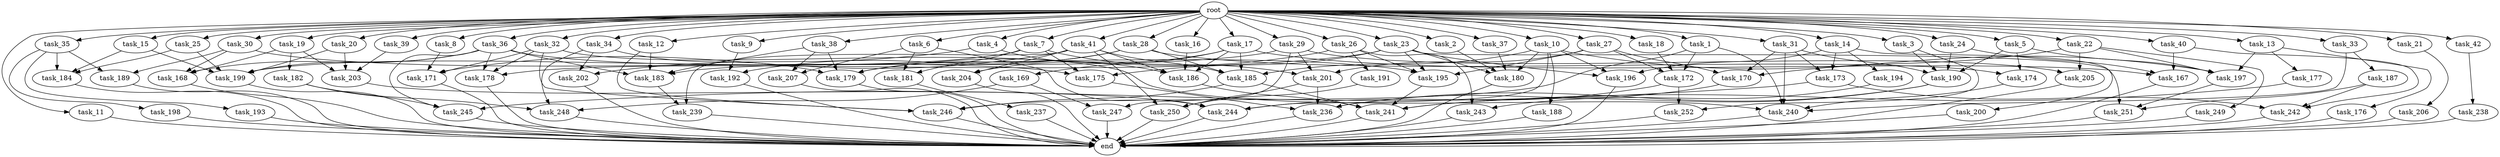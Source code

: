 digraph G {
  root [size="0.000000"];
  task_1 [size="102.400000"];
  task_2 [size="102.400000"];
  task_3 [size="102.400000"];
  task_4 [size="102.400000"];
  task_5 [size="102.400000"];
  task_6 [size="102.400000"];
  task_7 [size="102.400000"];
  task_8 [size="102.400000"];
  task_9 [size="102.400000"];
  task_10 [size="102.400000"];
  task_11 [size="102.400000"];
  task_12 [size="102.400000"];
  task_13 [size="102.400000"];
  task_14 [size="102.400000"];
  task_15 [size="102.400000"];
  task_16 [size="102.400000"];
  task_17 [size="102.400000"];
  task_18 [size="102.400000"];
  task_19 [size="102.400000"];
  task_20 [size="102.400000"];
  task_21 [size="102.400000"];
  task_22 [size="102.400000"];
  task_23 [size="102.400000"];
  task_24 [size="102.400000"];
  task_25 [size="102.400000"];
  task_26 [size="102.400000"];
  task_27 [size="102.400000"];
  task_28 [size="102.400000"];
  task_29 [size="102.400000"];
  task_30 [size="102.400000"];
  task_31 [size="102.400000"];
  task_32 [size="102.400000"];
  task_33 [size="102.400000"];
  task_34 [size="102.400000"];
  task_35 [size="102.400000"];
  task_36 [size="102.400000"];
  task_37 [size="102.400000"];
  task_38 [size="102.400000"];
  task_39 [size="102.400000"];
  task_40 [size="102.400000"];
  task_41 [size="102.400000"];
  task_42 [size="102.400000"];
  task_167 [size="107374182400.000000"];
  task_168 [size="133143986176.000000"];
  task_169 [size="54975581388.800003"];
  task_170 [size="92771293593.600006"];
  task_171 [size="98784247808.000000"];
  task_172 [size="193273528320.000000"];
  task_173 [size="11166914969.600000"];
  task_174 [size="29205777612.800003"];
  task_175 [size="103938208563.200012"];
  task_176 [size="85899345920.000000"];
  task_177 [size="85899345920.000000"];
  task_178 [size="115105123532.800003"];
  task_179 [size="150323855360.000000"];
  task_180 [size="146028888064.000000"];
  task_181 [size="85899345920.000000"];
  task_182 [size="21474836480.000000"];
  task_183 [size="97925254348.800003"];
  task_184 [size="104797202022.400009"];
  task_185 [size="112528143155.200012"];
  task_186 [size="78168404787.199997"];
  task_187 [size="42090679500.800003"];
  task_188 [size="42090679500.800003"];
  task_189 [size="77309411328.000000"];
  task_190 [size="77309411328.000000"];
  task_191 [size="42090679500.800003"];
  task_192 [size="93630287052.800003"];
  task_193 [size="7730941132.800000"];
  task_194 [size="7730941132.800000"];
  task_195 [size="173516678758.400024"];
  task_196 [size="53257594470.400002"];
  task_197 [size="152900835737.600006"];
  task_198 [size="7730941132.800000"];
  task_199 [size="191555541401.600006"];
  task_200 [size="7730941132.800000"];
  task_201 [size="120259084288.000000"];
  task_202 [size="77309411328.000000"];
  task_203 [size="56693568307.200005"];
  task_204 [size="62706522521.600006"];
  task_205 [size="6871947673.600000"];
  task_206 [size="7730941132.800000"];
  task_207 [size="85899345920.000000"];
  task_236 [size="196709502156.800018"];
  task_237 [size="21474836480.000000"];
  task_238 [size="69578470195.199997"];
  task_239 [size="38654705664.000000"];
  task_240 [size="158054796492.800018"];
  task_241 [size="165785737625.600006"];
  task_242 [size="37795712204.800003"];
  task_243 [size="55834574848.000000"];
  task_244 [size="112528143155.200012"];
  task_245 [size="59270548684.800003"];
  task_246 [size="115964116992.000000"];
  task_247 [size="34359738368.000000"];
  task_248 [size="114246130073.600006"];
  task_249 [size="3435973836.800000"];
  task_250 [size="76450417868.800003"];
  task_251 [size="48962627174.400002"];
  task_252 [size="38654705664.000000"];
  end [size="0.000000"];

  root -> task_1 [size="1.000000"];
  root -> task_2 [size="1.000000"];
  root -> task_3 [size="1.000000"];
  root -> task_4 [size="1.000000"];
  root -> task_5 [size="1.000000"];
  root -> task_6 [size="1.000000"];
  root -> task_7 [size="1.000000"];
  root -> task_8 [size="1.000000"];
  root -> task_9 [size="1.000000"];
  root -> task_10 [size="1.000000"];
  root -> task_11 [size="1.000000"];
  root -> task_12 [size="1.000000"];
  root -> task_13 [size="1.000000"];
  root -> task_14 [size="1.000000"];
  root -> task_15 [size="1.000000"];
  root -> task_16 [size="1.000000"];
  root -> task_17 [size="1.000000"];
  root -> task_18 [size="1.000000"];
  root -> task_19 [size="1.000000"];
  root -> task_20 [size="1.000000"];
  root -> task_21 [size="1.000000"];
  root -> task_22 [size="1.000000"];
  root -> task_23 [size="1.000000"];
  root -> task_24 [size="1.000000"];
  root -> task_25 [size="1.000000"];
  root -> task_26 [size="1.000000"];
  root -> task_27 [size="1.000000"];
  root -> task_28 [size="1.000000"];
  root -> task_29 [size="1.000000"];
  root -> task_30 [size="1.000000"];
  root -> task_31 [size="1.000000"];
  root -> task_32 [size="1.000000"];
  root -> task_33 [size="1.000000"];
  root -> task_34 [size="1.000000"];
  root -> task_35 [size="1.000000"];
  root -> task_36 [size="1.000000"];
  root -> task_37 [size="1.000000"];
  root -> task_38 [size="1.000000"];
  root -> task_39 [size="1.000000"];
  root -> task_40 [size="1.000000"];
  root -> task_41 [size="1.000000"];
  root -> task_42 [size="1.000000"];
  task_1 -> task_172 [size="209715200.000000"];
  task_1 -> task_240 [size="209715200.000000"];
  task_1 -> task_246 [size="209715200.000000"];
  task_2 -> task_180 [size="301989888.000000"];
  task_3 -> task_190 [size="301989888.000000"];
  task_3 -> task_252 [size="301989888.000000"];
  task_4 -> task_186 [size="75497472.000000"];
  task_4 -> task_202 [size="75497472.000000"];
  task_5 -> task_174 [size="209715200.000000"];
  task_5 -> task_190 [size="209715200.000000"];
  task_5 -> task_197 [size="209715200.000000"];
  task_6 -> task_181 [size="536870912.000000"];
  task_6 -> task_207 [size="536870912.000000"];
  task_6 -> task_244 [size="536870912.000000"];
  task_7 -> task_175 [size="301989888.000000"];
  task_7 -> task_181 [size="301989888.000000"];
  task_7 -> task_199 [size="301989888.000000"];
  task_7 -> task_201 [size="301989888.000000"];
  task_8 -> task_171 [size="209715200.000000"];
  task_9 -> task_192 [size="838860800.000000"];
  task_10 -> task_180 [size="411041792.000000"];
  task_10 -> task_185 [size="411041792.000000"];
  task_10 -> task_188 [size="411041792.000000"];
  task_10 -> task_196 [size="411041792.000000"];
  task_10 -> task_197 [size="411041792.000000"];
  task_10 -> task_244 [size="411041792.000000"];
  task_11 -> end [size="1.000000"];
  task_12 -> task_183 [size="209715200.000000"];
  task_12 -> task_246 [size="209715200.000000"];
  task_13 -> task_176 [size="838860800.000000"];
  task_13 -> task_177 [size="838860800.000000"];
  task_13 -> task_197 [size="838860800.000000"];
  task_14 -> task_173 [size="75497472.000000"];
  task_14 -> task_194 [size="75497472.000000"];
  task_14 -> task_196 [size="75497472.000000"];
  task_14 -> task_200 [size="75497472.000000"];
  task_15 -> task_184 [size="411041792.000000"];
  task_15 -> task_199 [size="411041792.000000"];
  task_16 -> task_186 [size="75497472.000000"];
  task_17 -> task_167 [size="536870912.000000"];
  task_17 -> task_169 [size="536870912.000000"];
  task_17 -> task_185 [size="536870912.000000"];
  task_17 -> task_186 [size="536870912.000000"];
  task_17 -> task_204 [size="536870912.000000"];
  task_18 -> task_172 [size="838860800.000000"];
  task_19 -> task_168 [size="209715200.000000"];
  task_19 -> task_182 [size="209715200.000000"];
  task_19 -> task_203 [size="209715200.000000"];
  task_20 -> task_199 [size="209715200.000000"];
  task_20 -> task_203 [size="209715200.000000"];
  task_21 -> task_206 [size="75497472.000000"];
  task_22 -> task_170 [size="33554432.000000"];
  task_22 -> task_197 [size="33554432.000000"];
  task_22 -> task_205 [size="33554432.000000"];
  task_22 -> task_249 [size="33554432.000000"];
  task_23 -> task_175 [size="33554432.000000"];
  task_23 -> task_178 [size="33554432.000000"];
  task_23 -> task_180 [size="33554432.000000"];
  task_23 -> task_195 [size="33554432.000000"];
  task_23 -> task_196 [size="33554432.000000"];
  task_23 -> task_251 [size="33554432.000000"];
  task_24 -> task_167 [size="209715200.000000"];
  task_24 -> task_190 [size="209715200.000000"];
  task_25 -> task_184 [size="536870912.000000"];
  task_25 -> task_199 [size="536870912.000000"];
  task_26 -> task_179 [size="411041792.000000"];
  task_26 -> task_191 [size="411041792.000000"];
  task_26 -> task_195 [size="411041792.000000"];
  task_26 -> task_243 [size="411041792.000000"];
  task_27 -> task_170 [size="838860800.000000"];
  task_27 -> task_172 [size="838860800.000000"];
  task_27 -> task_195 [size="838860800.000000"];
  task_27 -> task_201 [size="838860800.000000"];
  task_28 -> task_174 [size="75497472.000000"];
  task_28 -> task_179 [size="75497472.000000"];
  task_28 -> task_185 [size="75497472.000000"];
  task_28 -> task_192 [size="75497472.000000"];
  task_29 -> task_183 [size="33554432.000000"];
  task_29 -> task_201 [size="33554432.000000"];
  task_29 -> task_205 [size="33554432.000000"];
  task_29 -> task_247 [size="33554432.000000"];
  task_30 -> task_168 [size="679477248.000000"];
  task_30 -> task_175 [size="679477248.000000"];
  task_30 -> task_189 [size="679477248.000000"];
  task_31 -> task_170 [size="33554432.000000"];
  task_31 -> task_173 [size="33554432.000000"];
  task_31 -> task_190 [size="33554432.000000"];
  task_31 -> task_240 [size="33554432.000000"];
  task_32 -> task_171 [size="679477248.000000"];
  task_32 -> task_178 [size="679477248.000000"];
  task_32 -> task_240 [size="679477248.000000"];
  task_32 -> task_246 [size="679477248.000000"];
  task_33 -> task_187 [size="411041792.000000"];
  task_33 -> task_240 [size="411041792.000000"];
  task_34 -> task_179 [size="679477248.000000"];
  task_34 -> task_202 [size="679477248.000000"];
  task_34 -> task_248 [size="679477248.000000"];
  task_35 -> task_184 [size="75497472.000000"];
  task_35 -> task_189 [size="75497472.000000"];
  task_35 -> task_193 [size="75497472.000000"];
  task_35 -> task_198 [size="75497472.000000"];
  task_36 -> task_168 [size="411041792.000000"];
  task_36 -> task_178 [size="411041792.000000"];
  task_36 -> task_183 [size="411041792.000000"];
  task_36 -> task_195 [size="411041792.000000"];
  task_36 -> task_199 [size="411041792.000000"];
  task_36 -> task_245 [size="411041792.000000"];
  task_37 -> task_180 [size="679477248.000000"];
  task_38 -> task_179 [size="301989888.000000"];
  task_38 -> task_183 [size="301989888.000000"];
  task_38 -> task_207 [size="301989888.000000"];
  task_39 -> task_203 [size="134217728.000000"];
  task_40 -> task_167 [size="301989888.000000"];
  task_40 -> task_242 [size="301989888.000000"];
  task_41 -> task_171 [size="75497472.000000"];
  task_41 -> task_185 [size="75497472.000000"];
  task_41 -> task_186 [size="75497472.000000"];
  task_41 -> task_204 [size="75497472.000000"];
  task_41 -> task_239 [size="75497472.000000"];
  task_41 -> task_250 [size="75497472.000000"];
  task_42 -> task_238 [size="679477248.000000"];
  task_167 -> end [size="1.000000"];
  task_168 -> end [size="1.000000"];
  task_169 -> task_247 [size="301989888.000000"];
  task_169 -> task_248 [size="301989888.000000"];
  task_170 -> task_236 [size="838860800.000000"];
  task_171 -> end [size="1.000000"];
  task_172 -> task_244 [size="75497472.000000"];
  task_172 -> task_252 [size="75497472.000000"];
  task_173 -> task_242 [size="33554432.000000"];
  task_173 -> task_245 [size="33554432.000000"];
  task_174 -> task_240 [size="209715200.000000"];
  task_175 -> task_236 [size="536870912.000000"];
  task_176 -> end [size="1.000000"];
  task_177 -> task_241 [size="301989888.000000"];
  task_178 -> end [size="1.000000"];
  task_179 -> end [size="1.000000"];
  task_180 -> end [size="1.000000"];
  task_181 -> task_237 [size="209715200.000000"];
  task_182 -> task_245 [size="134217728.000000"];
  task_182 -> task_248 [size="134217728.000000"];
  task_183 -> task_239 [size="301989888.000000"];
  task_184 -> end [size="1.000000"];
  task_185 -> task_241 [size="33554432.000000"];
  task_185 -> task_246 [size="33554432.000000"];
  task_186 -> task_241 [size="33554432.000000"];
  task_187 -> task_242 [size="33554432.000000"];
  task_187 -> task_251 [size="33554432.000000"];
  task_188 -> end [size="1.000000"];
  task_189 -> end [size="1.000000"];
  task_190 -> task_236 [size="411041792.000000"];
  task_190 -> task_241 [size="411041792.000000"];
  task_191 -> task_250 [size="536870912.000000"];
  task_192 -> end [size="1.000000"];
  task_193 -> end [size="1.000000"];
  task_194 -> task_243 [size="134217728.000000"];
  task_195 -> task_241 [size="838860800.000000"];
  task_196 -> end [size="1.000000"];
  task_197 -> task_251 [size="411041792.000000"];
  task_198 -> end [size="1.000000"];
  task_199 -> end [size="1.000000"];
  task_200 -> end [size="1.000000"];
  task_201 -> task_236 [size="134217728.000000"];
  task_201 -> task_250 [size="134217728.000000"];
  task_202 -> end [size="1.000000"];
  task_203 -> task_244 [size="75497472.000000"];
  task_204 -> end [size="1.000000"];
  task_205 -> end [size="1.000000"];
  task_206 -> end [size="1.000000"];
  task_207 -> end [size="1.000000"];
  task_236 -> end [size="1.000000"];
  task_237 -> end [size="1.000000"];
  task_238 -> end [size="1.000000"];
  task_239 -> end [size="1.000000"];
  task_240 -> end [size="1.000000"];
  task_241 -> end [size="1.000000"];
  task_242 -> end [size="1.000000"];
  task_243 -> end [size="1.000000"];
  task_244 -> end [size="1.000000"];
  task_245 -> end [size="1.000000"];
  task_246 -> end [size="1.000000"];
  task_247 -> end [size="1.000000"];
  task_248 -> end [size="1.000000"];
  task_249 -> end [size="1.000000"];
  task_250 -> end [size="1.000000"];
  task_251 -> end [size="1.000000"];
  task_252 -> end [size="1.000000"];
}
